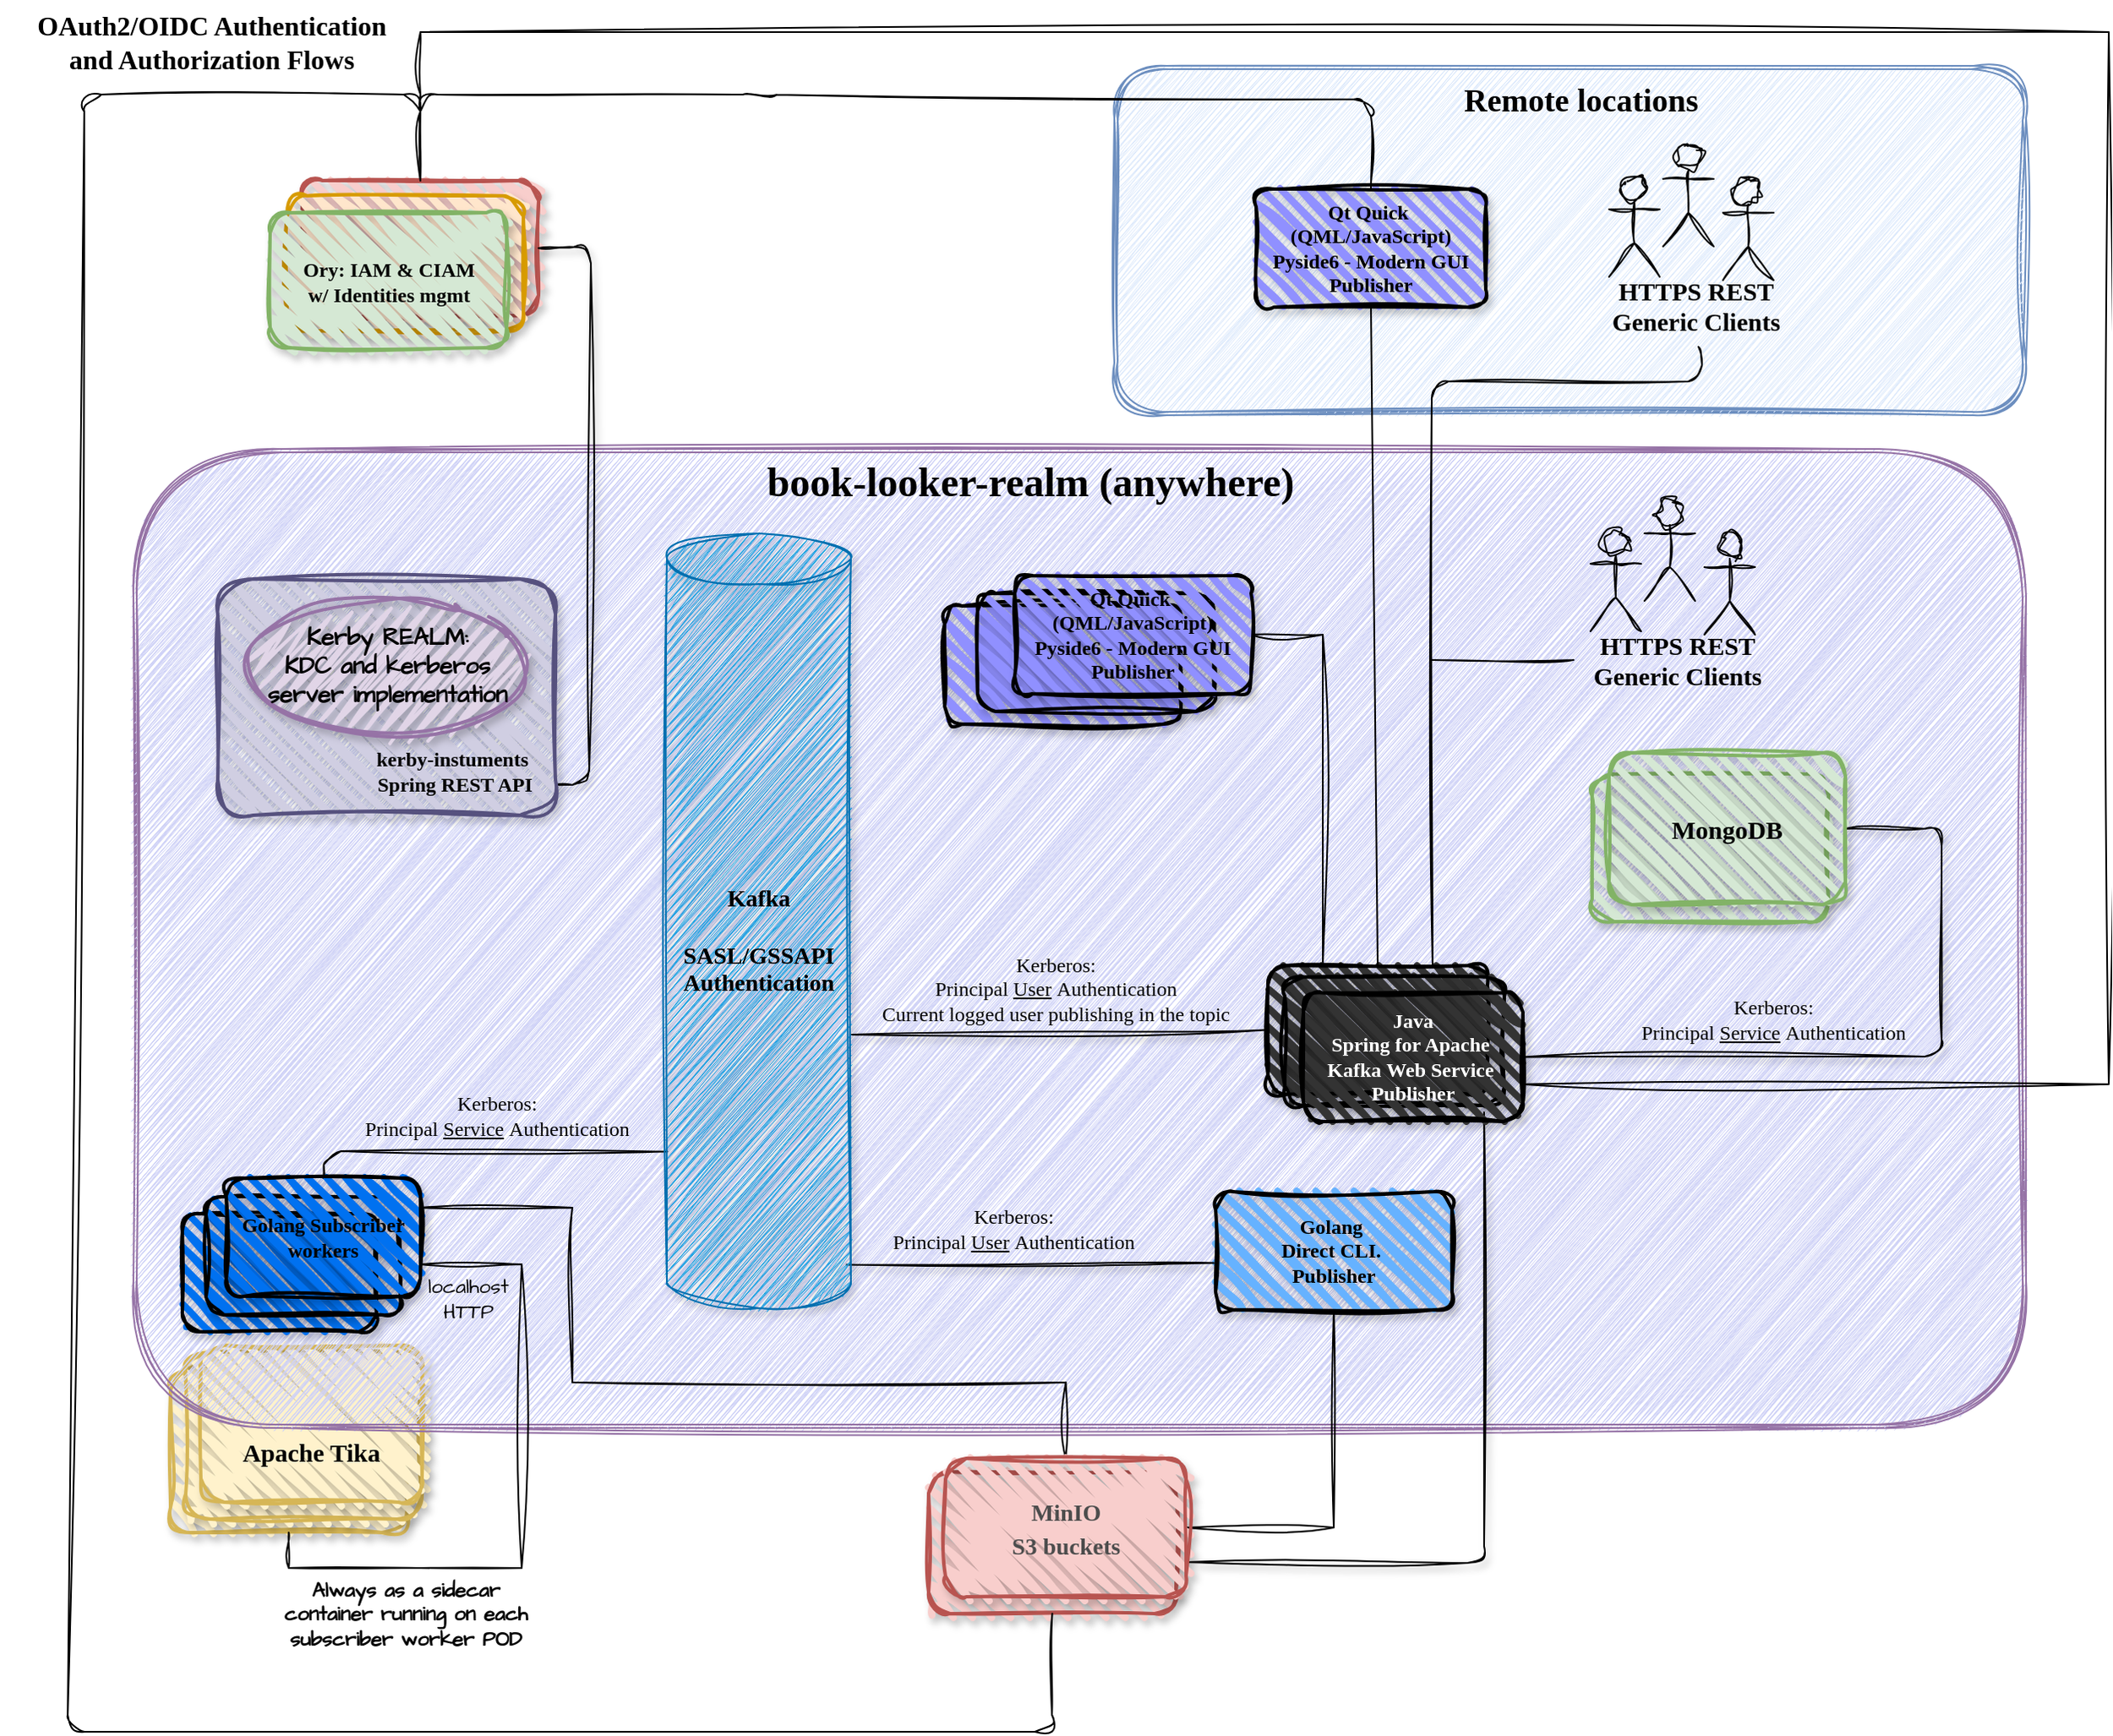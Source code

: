 <mxfile version="28.0.6">
  <diagram id="KBIwsYY--AiB_v0YLguu" name="Page-1">
    <mxGraphModel dx="5383" dy="3669" grid="1" gridSize="10" guides="1" tooltips="1" connect="1" arrows="1" fold="1" page="1" pageScale="1" pageWidth="1654" pageHeight="1169" math="0" shadow="0">
      <root>
        <mxCell id="0" />
        <mxCell id="1" parent="0" />
        <mxCell id="_NCN2XURNJSdBfdFYyDq-112" value="" style="rounded=1;whiteSpace=wrap;html=1;strokeWidth=2;fillWeight=4;hachureGap=8;hachureAngle=45;fillColor=#fff2cc;strokeColor=#d6b656;fillStyle=zigzag;shadow=1;sketch=1;curveFitting=1;jiggle=2;" parent="1" vertex="1">
          <mxGeometry x="102" y="-360" width="140" height="99" as="geometry" />
        </mxCell>
        <mxCell id="62" value="" style="rounded=1;whiteSpace=wrap;html=1;strokeWidth=2;fillWeight=4;hachureGap=8;hachureAngle=45;fillColor=#fff2cc;strokeColor=#d6b656;fillStyle=zigzag;shadow=1;sketch=1;curveFitting=1;jiggle=2;" parent="1" vertex="1">
          <mxGeometry x="111" y="-368" width="140" height="99" as="geometry" />
        </mxCell>
        <mxCell id="64" value="&lt;span style=&quot;color: rgb(0, 0, 0); font-family: &amp;quot;Comic Sans MS&amp;quot;; text-wrap-mode: nowrap;&quot;&gt;&lt;font style=&quot;font-size: 15px;&quot;&gt;Apache Tika&lt;/font&gt;&lt;/span&gt;&lt;div&gt;&lt;span style=&quot;color: rgb(0, 0, 0); font-family: &amp;quot;Comic Sans MS&amp;quot;; text-wrap-mode: nowrap;&quot;&gt;&lt;font style=&quot;font-size: 15px;&quot;&gt;&lt;br&gt;&lt;/font&gt;&lt;/span&gt;&lt;/div&gt;" style="rounded=1;whiteSpace=wrap;html=1;strokeWidth=2;fillWeight=4;hachureGap=8;hachureAngle=45;fillColor=#fff2cc;strokeColor=#d6b656;fillStyle=zigzag;shadow=1;sketch=1;curveFitting=1;jiggle=2;fontStyle=1;verticalAlign=bottom;" parent="1" vertex="1">
          <mxGeometry x="120" y="-372" width="131" height="93" as="geometry" />
        </mxCell>
        <mxCell id="97" value="" style="shape=ext;double=1;rounded=1;whiteSpace=wrap;html=1;fillColor=#dae8fc;sketch=1;curveFitting=1;jiggle=2;strokeColor=#6c8ebf;" parent="1" vertex="1">
          <mxGeometry x="661" y="-1130" width="540" height="207" as="geometry" />
        </mxCell>
        <mxCell id="74" value="" style="shape=ext;double=1;rounded=1;whiteSpace=wrap;html=1;fillColor=light-dark(#CFD2F7,#EDEDED);sketch=1;curveFitting=1;jiggle=2;shadow=0;strokeColor=#9673a6;fillStyle=zigzag;" parent="1" vertex="1">
          <mxGeometry x="80" y="-903" width="1121" height="580" as="geometry" />
        </mxCell>
        <mxCell id="52" value="" style="rounded=1;whiteSpace=wrap;html=1;strokeWidth=2;fillWeight=4;hachureGap=8;hachureAngle=45;fillColor=#f8cecc;strokeColor=#b85450;shadow=1;fillStyle=zigzag;sketch=1;curveFitting=1;jiggle=2;" parent="1" vertex="1">
          <mxGeometry x="180" y="-1062" width="140" height="80" as="geometry" />
        </mxCell>
        <mxCell id="53" value="" style="rounded=1;whiteSpace=wrap;html=1;strokeWidth=2;fillWeight=4;hachureGap=8;hachureAngle=45;fillColor=#ffe6cc;strokeColor=#d79b00;shadow=1;fillStyle=zigzag;sketch=1;curveFitting=1;jiggle=2;" parent="1" vertex="1">
          <mxGeometry x="171" y="-1053" width="140" height="80" as="geometry" />
        </mxCell>
        <mxCell id="QEbaafIq8JvkUqfNBTGJ-113" style="edgeStyle=orthogonalEdgeStyle;rounded=0;sketch=1;hachureGap=4;jiggle=2;curveFitting=1;orthogonalLoop=1;jettySize=auto;html=1;exitX=1;exitY=0.25;exitDx=0;exitDy=0;fontFamily=Architects Daughter;fontSource=https%3A%2F%2Ffonts.googleapis.com%2Fcss%3Ffamily%3DArchitects%2BDaughter;entryX=0.5;entryY=0;entryDx=0;entryDy=0;endArrow=none;endFill=0;" parent="1" source="39" target="63" edge="1">
          <mxGeometry relative="1" as="geometry">
            <mxPoint x="195.25" y="-360" as="sourcePoint" />
            <mxPoint x="632.25" y="-285" as="targetPoint" />
            <Array as="points">
              <mxPoint x="340" y="-454" />
              <mxPoint x="340" y="-350" />
              <mxPoint x="632" y="-350" />
            </Array>
          </mxGeometry>
        </mxCell>
        <mxCell id="4" value="" style="rounded=1;whiteSpace=wrap;html=1;strokeWidth=2;fillWeight=4;hachureGap=8;hachureAngle=45;fillColor=light-dark(#0071F0,#198CC4);shadow=1;sketch=1;curveFitting=1;jiggle=2;" parent="1" vertex="1">
          <mxGeometry x="109" y="-450" width="115" height="70" as="geometry" />
        </mxCell>
        <mxCell id="38" value="" style="rounded=1;whiteSpace=wrap;html=1;strokeWidth=2;fillWeight=4;hachureGap=8;hachureAngle=45;fillColor=light-dark(#0071F0,#198CC4);shadow=1;sketch=1;curveFitting=1;jiggle=2;" parent="1" vertex="1">
          <mxGeometry x="123" y="-460" width="115" height="70" as="geometry" />
        </mxCell>
        <mxCell id="fkxp-w3N0kC8W9ppKelV-115" style="edgeStyle=orthogonalEdgeStyle;rounded=0;sketch=1;hachureGap=4;jiggle=2;curveFitting=1;orthogonalLoop=1;jettySize=auto;html=1;entryX=0.25;entryY=0;entryDx=0;entryDy=0;fontFamily=Architects Daughter;fontSource=https%3A%2F%2Ffonts.googleapis.com%2Fcss%3Ffamily%3DArchitects%2BDaughter;verticalAlign=bottom;endArrow=none;endFill=0;exitX=1;exitY=0.5;exitDx=0;exitDy=0;" edge="1" parent="1" source="fkxp-w3N0kC8W9ppKelV-117" target="M9iqOvp1g94WVJkQ8rMG-64">
          <mxGeometry relative="1" as="geometry" />
        </mxCell>
        <mxCell id="43" value="" style="rounded=1;whiteSpace=wrap;html=1;strokeWidth=2;fillWeight=4;hachureGap=8;hachureAngle=45;fillColor=light-dark(#9090FF,#198CC4);shadow=1;sketch=1;curveFitting=1;jiggle=2;fontStyle=1" parent="1" vertex="1">
          <mxGeometry x="560.5" y="-810" width="140" height="70" as="geometry" />
        </mxCell>
        <mxCell id="M9iqOvp1g94WVJkQ8rMG-46" value="" style="rounded=1;whiteSpace=wrap;html=1;strokeWidth=2;fillWeight=4;hachureGap=8;hachureAngle=45;fillColor=#f8cecc;align=center;verticalAlign=middle;fontFamily=Comic Sans MS;fontSize=16;strokeColor=#b85450;fillStyle=zigzag;shadow=1;sketch=1;curveFitting=1;jiggle=2;" parent="1" vertex="1">
          <mxGeometry x="551" y="-297" width="146.5" height="84" as="geometry" />
        </mxCell>
        <mxCell id="QEbaafIq8JvkUqfNBTGJ-112" style="edgeStyle=orthogonalEdgeStyle;rounded=0;sketch=1;hachureGap=4;jiggle=2;curveFitting=1;orthogonalLoop=1;jettySize=auto;html=1;entryX=1;entryY=0.5;entryDx=0;entryDy=0;fontFamily=Architects Daughter;fontSource=https%3A%2F%2Ffonts.googleapis.com%2Fcss%3Ffamily%3DArchitects%2BDaughter;exitX=0.5;exitY=1;exitDx=0;exitDy=0;endArrow=none;endFill=0;" parent="1" source="45" target="63" edge="1">
          <mxGeometry relative="1" as="geometry" />
        </mxCell>
        <mxCell id="45" value="&lt;span style=&quot;color: rgb(0, 0, 0); font-family: &amp;quot;Comic Sans MS&amp;quot;; text-wrap-mode: nowrap;&quot;&gt;Golang&amp;nbsp;&lt;/span&gt;&lt;div&gt;&lt;span style=&quot;color: rgb(0, 0, 0); font-family: &amp;quot;Comic Sans MS&amp;quot;; text-wrap-mode: nowrap;&quot;&gt;Direct CLI.&amp;nbsp;&lt;/span&gt;&lt;/div&gt;&lt;div&gt;&lt;span style=&quot;color: rgb(0, 0, 0); font-family: &amp;quot;Comic Sans MS&amp;quot;; text-wrap-mode: nowrap;&quot;&gt;Publisher&lt;/span&gt;&lt;/div&gt;" style="rounded=1;whiteSpace=wrap;html=1;strokeWidth=2;fillWeight=4;hachureGap=8;hachureAngle=45;fillColor=light-dark(#66B2FF,#198CC4);shadow=1;sketch=1;curveFitting=1;jiggle=2;fontStyle=1" parent="1" vertex="1">
          <mxGeometry x="721" y="-463" width="140" height="70" as="geometry" />
        </mxCell>
        <mxCell id="M9iqOvp1g94WVJkQ8rMG-64" value="" style="rounded=1;whiteSpace=wrap;html=1;strokeWidth=2;fillWeight=4;hachureGap=8;hachureAngle=45;fillColor=light-dark(#333333,#198CC4);shadow=1;sketch=1;curveFitting=1;jiggle=2;" parent="1" vertex="1">
          <mxGeometry x="752" y="-597" width="130" height="76.24" as="geometry" />
        </mxCell>
        <mxCell id="M9iqOvp1g94WVJkQ8rMG-65" value="" style="rounded=1;whiteSpace=wrap;html=1;strokeWidth=2;fillWeight=4;hachureGap=8;hachureAngle=45;fillColor=light-dark(#333333,#198CC4);shadow=1;sketch=1;curveFitting=1;jiggle=2;" parent="1" vertex="1">
          <mxGeometry x="762" y="-590.25" width="130" height="76.24" as="geometry" />
        </mxCell>
        <mxCell id="68" style="edgeStyle=none;html=1;entryX=1;entryY=0.75;entryDx=0;entryDy=0;endArrow=none;endFill=0;shadow=1;sketch=1;curveFitting=1;jiggle=2;" parent="1" target="63" edge="1">
          <mxGeometry relative="1" as="geometry">
            <mxPoint x="880" y="-510" as="sourcePoint" />
            <Array as="points">
              <mxPoint x="880" y="-243" />
            </Array>
          </mxGeometry>
        </mxCell>
        <mxCell id="69" style="edgeStyle=none;html=1;entryX=1;entryY=0.5;entryDx=0;entryDy=0;endArrow=none;endFill=0;shadow=1;sketch=1;curveFitting=1;jiggle=2;" parent="1" source="M9iqOvp1g94WVJkQ8rMG-66" target="66" edge="1">
          <mxGeometry relative="1" as="geometry">
            <Array as="points">
              <mxPoint x="1151" y="-543" />
              <mxPoint x="1151" y="-678" />
            </Array>
          </mxGeometry>
        </mxCell>
        <mxCell id="WdYB9u-n-fzQhLBQgMhI-112" style="edgeStyle=orthogonalEdgeStyle;rounded=0;sketch=1;hachureGap=4;jiggle=2;curveFitting=1;orthogonalLoop=1;jettySize=auto;html=1;exitX=1;exitY=0.75;exitDx=0;exitDy=0;fontFamily=Architects Daughter;fontSource=https%3A%2F%2Ffonts.googleapis.com%2Fcss%3Ffamily%3DArchitects%2BDaughter;endArrow=none;endFill=0;" parent="1" edge="1">
          <mxGeometry relative="1" as="geometry">
            <mxPoint x="250" y="-1110" as="targetPoint" />
            <mxPoint x="903" y="-526.58" as="sourcePoint" />
            <Array as="points">
              <mxPoint x="1250" y="-527" />
              <mxPoint x="1250" y="-1150" />
              <mxPoint x="250" y="-1150" />
              <mxPoint x="250" y="-1113" />
            </Array>
          </mxGeometry>
        </mxCell>
        <mxCell id="M9iqOvp1g94WVJkQ8rMG-66" value="&lt;span style=&quot;font-family: &amp;quot;Comic Sans MS&amp;quot;; text-wrap-mode: nowrap;&quot;&gt;&lt;font style=&quot;color: rgb(255, 255, 255);&quot;&gt;Java&lt;br&gt;&lt;/font&gt;&lt;/span&gt;&lt;div&gt;&lt;span style=&quot;background-color: transparent; text-wrap-mode: nowrap;&quot;&gt;&lt;font face=&quot;Comic Sans MS&quot; color=&quot;#ffffff&quot;&gt;Spring for Apache&amp;nbsp;&lt;/font&gt;&lt;/span&gt;&lt;/div&gt;&lt;div&gt;&lt;span style=&quot;background-color: transparent; text-wrap-mode: nowrap;&quot;&gt;&lt;font face=&quot;Comic Sans MS&quot; color=&quot;#ffffff&quot;&gt;Kafka&amp;nbsp;&lt;/font&gt;&lt;/span&gt;&lt;span style=&quot;font-family: &amp;quot;Comic Sans MS&amp;quot;; text-wrap-mode: nowrap;&quot;&gt;&lt;font style=&quot;color: rgb(255, 255, 255);&quot;&gt;Web Service&amp;nbsp;&lt;/font&gt;&lt;/span&gt;&lt;div&gt;&lt;span style=&quot;font-family: &amp;quot;Comic Sans MS&amp;quot;; text-wrap-mode: nowrap;&quot;&gt;&lt;font style=&quot;color: rgb(255, 255, 255);&quot;&gt;Publisher&lt;/font&gt;&lt;/span&gt;&lt;/div&gt;&lt;/div&gt;" style="rounded=1;whiteSpace=wrap;html=1;strokeWidth=2;fillWeight=4;hachureGap=8;hachureAngle=45;fillColor=light-dark(#333333,#198CC4);shadow=1;sketch=1;curveFitting=1;jiggle=2;fontStyle=1" parent="1" vertex="1">
          <mxGeometry x="773" y="-580.76" width="130" height="76.24" as="geometry" />
        </mxCell>
        <mxCell id="59" value="" style="edgeStyle=none;html=1;endArrow=none;endFill=0;shadow=1;sketch=1;curveFitting=1;jiggle=2;exitX=1;exitY=0.5;exitDx=0;exitDy=0;entryX=1;entryY=0.871;entryDx=0;entryDy=0;entryPerimeter=0;" parent="1" source="52" target="fkxp-w3N0kC8W9ppKelV-113" edge="1">
          <mxGeometry relative="1" as="geometry">
            <mxPoint x="251" y="-1083" as="sourcePoint" />
            <Array as="points">
              <mxPoint x="351" y="-1023" />
              <mxPoint x="350" y="-704" />
            </Array>
            <mxPoint x="350" y="-760" as="targetPoint" />
          </mxGeometry>
        </mxCell>
        <mxCell id="46" value="" style="rounded=1;whiteSpace=wrap;html=1;strokeWidth=2;fillWeight=4;hachureGap=8;hachureAngle=45;fillColor=#d5e8d4;strokeColor=#82b366;glass=0;shadow=1;fillStyle=zigzag;sketch=1;curveFitting=1;jiggle=2;" parent="1" vertex="1">
          <mxGeometry x="161" y="-1043" width="140" height="80" as="geometry" />
        </mxCell>
        <mxCell id="58" value="&lt;span style=&quot;font-family: &amp;quot;Comic Sans MS&amp;quot;;&quot;&gt;Ory&lt;/span&gt;&lt;span style=&quot;font-family: &amp;quot;Comic Sans MS&amp;quot;; background-color: transparent;&quot;&gt;: IAM &amp;amp; CIAM&lt;/span&gt;&lt;div style=&quot;font-family: &amp;quot;Comic Sans MS&amp;quot;;&quot;&gt;&lt;span style=&quot;background-color: transparent;&quot;&gt;&amp;nbsp;w/ Identities mgmt&amp;nbsp;&lt;/span&gt;&lt;/div&gt;" style="text;html=1;align=center;verticalAlign=middle;resizable=0;points=[];autosize=1;strokeColor=none;fillColor=none;shadow=1;fontStyle=1;sketch=1;curveFitting=1;jiggle=2;" parent="1" vertex="1">
          <mxGeometry x="160.5" y="-1022" width="140" height="40" as="geometry" />
        </mxCell>
        <mxCell id="61" value="" style="rounded=1;whiteSpace=wrap;html=1;strokeWidth=2;fillWeight=4;hachureGap=8;hachureAngle=45;fillColor=#d5e8d4;shadow=1;strokeColor=#82b366;sketch=1;curveFitting=1;jiggle=2;" parent="1" vertex="1">
          <mxGeometry x="944" y="-710.39" width="140" height="87.39" as="geometry" />
        </mxCell>
        <mxCell id="105" style="edgeStyle=none;html=1;entryX=0.5;entryY=0;entryDx=0;entryDy=0;sketch=1;curveFitting=1;jiggle=2;endArrow=none;endFill=0;exitX=0.5;exitY=1;exitDx=0;exitDy=0;" parent="1" source="M9iqOvp1g94WVJkQ8rMG-46" target="52" edge="1">
          <mxGeometry relative="1" as="geometry">
            <Array as="points">
              <mxPoint x="624" y="-143" />
              <mxPoint x="41" y="-143" />
              <mxPoint x="51" y="-1113" />
              <mxPoint x="250" y="-1113" />
            </Array>
          </mxGeometry>
        </mxCell>
        <mxCell id="63" value="&lt;div&gt;&lt;font style=&quot;font-size: 14px;&quot; color=&quot;#4d4d4d&quot;&gt;MinIO&lt;/font&gt;&lt;/div&gt;&lt;div&gt;&lt;font style=&quot;font-size: 14px;&quot; color=&quot;#4d4d4d&quot;&gt;S3 buckets&lt;/font&gt;&lt;/div&gt;" style="rounded=1;whiteSpace=wrap;html=1;strokeWidth=2;fillWeight=4;hachureGap=8;hachureAngle=45;fillColor=#f8cecc;align=center;verticalAlign=middle;fontFamily=Comic Sans MS;fontSize=16;strokeColor=#b85450;fillStyle=zigzag;shadow=1;sketch=1;curveFitting=1;jiggle=2;fontStyle=1" parent="1" vertex="1">
          <mxGeometry x="561" y="-305" width="142.5" height="82" as="geometry" />
        </mxCell>
        <mxCell id="_NCN2XURNJSdBfdFYyDq-114" style="edgeStyle=orthogonalEdgeStyle;rounded=0;sketch=1;hachureGap=4;jiggle=2;curveFitting=1;orthogonalLoop=1;jettySize=auto;html=1;entryX=1;entryY=0.5;entryDx=0;entryDy=0;fontFamily=Architects Daughter;fontSource=https%3A%2F%2Ffonts.googleapis.com%2Fcss%3Ffamily%3DArchitects%2BDaughter;endArrow=none;endFill=0;exitX=0.5;exitY=1;exitDx=0;exitDy=0;" parent="1" source="_NCN2XURNJSdBfdFYyDq-112" target="39" edge="1">
          <mxGeometry relative="1" as="geometry">
            <Array as="points">
              <mxPoint x="172" y="-240" />
              <mxPoint x="310" y="-240" />
              <mxPoint x="310" y="-420" />
              <mxPoint x="250" y="-420" />
            </Array>
          </mxGeometry>
        </mxCell>
        <mxCell id="66" value="&lt;span style=&quot;color: rgb(0, 0, 0); font-family: &amp;quot;Comic Sans MS&amp;quot;; text-wrap-mode: nowrap;&quot;&gt;&lt;font style=&quot;font-size: 15px;&quot;&gt;&lt;span&gt;MongoDB&lt;/span&gt;&lt;/font&gt;&lt;/span&gt;" style="rounded=1;whiteSpace=wrap;html=1;strokeWidth=2;fillWeight=4;hachureGap=8;hachureAngle=45;fillColor=#d5e8d4;shadow=1;strokeColor=#82b366;sketch=1;curveFitting=1;jiggle=2;fontStyle=1" parent="1" vertex="1">
          <mxGeometry x="954" y="-723" width="140" height="90" as="geometry" />
        </mxCell>
        <mxCell id="71" style="edgeStyle=none;html=1;entryX=1.003;entryY=0.647;entryDx=0;entryDy=0;entryPerimeter=0;endArrow=none;endFill=0;shadow=1;sketch=1;curveFitting=1;jiggle=2;exitX=0;exitY=0.5;exitDx=0;exitDy=0;" parent="1" source="M9iqOvp1g94WVJkQ8rMG-64" target="56" edge="1">
          <mxGeometry relative="1" as="geometry">
            <mxPoint x="557.82" y="-555.436" as="targetPoint" />
          </mxGeometry>
        </mxCell>
        <mxCell id="73" style="edgeStyle=none;html=1;entryX=0.976;entryY=0.944;entryDx=0;entryDy=0;entryPerimeter=0;endArrow=none;endFill=0;shadow=1;sketch=1;curveFitting=1;jiggle=2;exitX=-0.015;exitY=0.59;exitDx=0;exitDy=0;exitPerimeter=0;" parent="1" target="56" edge="1">
          <mxGeometry relative="1" as="geometry">
            <mxPoint x="719.9" y="-420.7" as="sourcePoint" />
            <mxPoint x="560.346" y="-419.212" as="targetPoint" />
          </mxGeometry>
        </mxCell>
        <mxCell id="76" style="edgeStyle=none;html=1;entryX=0.002;entryY=0.798;entryDx=0;entryDy=0;entryPerimeter=0;sketch=1;curveFitting=1;jiggle=2;endArrow=none;endFill=0;exitX=0.5;exitY=0;exitDx=0;exitDy=0;" parent="1" source="39" target="56" edge="1">
          <mxGeometry relative="1" as="geometry">
            <Array as="points">
              <mxPoint x="193" y="-487" />
            </Array>
          </mxGeometry>
        </mxCell>
        <mxCell id="56" value="&lt;font style=&quot;font-size: 14px;&quot;&gt;Kafka&lt;/font&gt;&lt;div&gt;&lt;div&gt;&lt;font style=&quot;font-size: 14px;&quot;&gt;&lt;br&gt;&lt;/font&gt;&lt;/div&gt;&lt;div&gt;&lt;font style=&quot;font-size: 14px;&quot;&gt;SASL/GSSAPI&lt;/font&gt;&lt;/div&gt;&lt;div&gt;&lt;font style=&quot;font-size: 14px;&quot;&gt;Authentication&lt;/font&gt;&lt;/div&gt;&lt;/div&gt;" style="shape=cylinder3;whiteSpace=wrap;html=1;boundedLbl=1;backgroundOutline=1;size=15;fillColor=#1ba1e2;strokeColor=#006EAF;fillStyle=zigzag;shadow=1;fontStyle=1;strokeWidth=1;fontColor=#000000;sketch=1;curveFitting=1;jiggle=2;fontFamily=Comic Sans MS;" parent="1" vertex="1">
          <mxGeometry x="396" y="-853" width="109" height="459" as="geometry" />
        </mxCell>
        <mxCell id="85" value="" style="shape=umlActor;verticalLabelPosition=bottom;verticalAlign=top;html=1;outlineConnect=0;sketch=1;curveFitting=1;jiggle=2;fillColor=none;" parent="1" vertex="1">
          <mxGeometry x="954" y="-1065" width="30" height="60" as="geometry" />
        </mxCell>
        <mxCell id="86" value="" style="shape=umlActor;verticalLabelPosition=bottom;verticalAlign=top;html=1;outlineConnect=0;sketch=1;curveFitting=1;jiggle=2;fillColor=none;" parent="1" vertex="1">
          <mxGeometry x="986" y="-1083" width="30" height="60" as="geometry" />
        </mxCell>
        <mxCell id="89" value="" style="shape=umlActor;verticalLabelPosition=bottom;verticalAlign=top;html=1;outlineConnect=0;sketch=1;curveFitting=1;jiggle=2;fillColor=none;" parent="1" vertex="1">
          <mxGeometry x="1021.5" y="-1063" width="30" height="60" as="geometry" />
        </mxCell>
        <mxCell id="92" style="edgeStyle=none;html=1;entryX=0.5;entryY=0;entryDx=0;entryDy=0;sketch=1;curveFitting=1;jiggle=2;endArrow=none;endFill=0;" parent="1" source="91" target="52" edge="1">
          <mxGeometry relative="1" as="geometry">
            <Array as="points">
              <mxPoint x="813" y="-1110" />
              <mxPoint x="451" y="-1113" />
              <mxPoint x="250" y="-1113" />
            </Array>
          </mxGeometry>
        </mxCell>
        <mxCell id="91" value="&lt;span style=&quot;color: rgb(0, 0, 0); font-family: &amp;quot;Comic Sans MS&amp;quot;; text-wrap-mode: nowrap;&quot;&gt;Qt Quick&amp;nbsp;&lt;/span&gt;&lt;div&gt;&lt;span style=&quot;color: rgb(0, 0, 0); font-family: &amp;quot;Comic Sans MS&amp;quot;; text-wrap-mode: nowrap;&quot;&gt;(QML/JavaScript)&lt;/span&gt;&lt;div&gt;&lt;span style=&quot;color: rgb(0, 0, 0); font-family: &amp;quot;Comic Sans MS&amp;quot;; text-wrap-mode: nowrap;&quot;&gt;Pyside6 - Modern GUI&lt;/span&gt;&lt;/div&gt;&lt;div&gt;&lt;span style=&quot;color: rgb(0, 0, 0); font-family: &amp;quot;Comic Sans MS&amp;quot;; text-wrap-mode: nowrap;&quot;&gt;Publisher&lt;/span&gt;&lt;/div&gt;&lt;/div&gt;" style="rounded=1;whiteSpace=wrap;html=1;strokeWidth=2;fillWeight=4;hachureGap=8;hachureAngle=45;fillColor=light-dark(#9090FF,#198CC4);shadow=1;sketch=1;curveFitting=1;jiggle=2;fontStyle=1" parent="1" vertex="1">
          <mxGeometry x="745" y="-1057" width="136" height="70" as="geometry" />
        </mxCell>
        <mxCell id="93" style="edgeStyle=none;html=1;entryX=0.5;entryY=1;entryDx=0;entryDy=0;sketch=1;curveFitting=1;jiggle=2;endArrow=none;endFill=0;exitX=0.5;exitY=0;exitDx=0;exitDy=0;" parent="1" target="91" edge="1" source="M9iqOvp1g94WVJkQ8rMG-64">
          <mxGeometry relative="1" as="geometry">
            <mxPoint x="844" y="-599" as="sourcePoint" />
            <mxPoint x="861.048" y="-952.52" as="targetPoint" />
          </mxGeometry>
        </mxCell>
        <mxCell id="94" value="HTTPS REST&amp;nbsp;&lt;div&gt;Generic Clients&amp;nbsp;&lt;/div&gt;" style="text;html=1;align=center;verticalAlign=middle;resizable=0;points=[];autosize=1;strokeColor=none;fillColor=none;fontFamily=Comic Sans MS;fontStyle=1;fontSize=15;" parent="1" vertex="1">
          <mxGeometry x="942" y="-1013" width="130" height="50" as="geometry" />
        </mxCell>
        <mxCell id="95" style="edgeStyle=none;html=1;exitX=0.75;exitY=0;exitDx=0;exitDy=0;entryX=0.5;entryY=0.99;entryDx=0;entryDy=0;entryPerimeter=0;sketch=1;curveFitting=1;jiggle=2;endArrow=none;endFill=0;" parent="1" source="M9iqOvp1g94WVJkQ8rMG-64" target="94" edge="1">
          <mxGeometry relative="1" as="geometry">
            <Array as="points">
              <mxPoint x="849" y="-943" />
              <mxPoint x="1011" y="-943" />
            </Array>
          </mxGeometry>
        </mxCell>
        <mxCell id="98" value="" style="shape=umlActor;verticalLabelPosition=bottom;verticalAlign=top;html=1;outlineConnect=0;sketch=1;curveFitting=1;jiggle=2;fillColor=none;" parent="1" vertex="1">
          <mxGeometry x="943" y="-855" width="30" height="60" as="geometry" />
        </mxCell>
        <mxCell id="99" value="" style="shape=umlActor;verticalLabelPosition=bottom;verticalAlign=top;html=1;outlineConnect=0;sketch=1;curveFitting=1;jiggle=2;fillColor=none;" parent="1" vertex="1">
          <mxGeometry x="975" y="-873" width="30" height="60" as="geometry" />
        </mxCell>
        <mxCell id="100" value="" style="shape=umlActor;verticalLabelPosition=bottom;verticalAlign=top;html=1;outlineConnect=0;sketch=1;curveFitting=1;jiggle=2;fillColor=none;" parent="1" vertex="1">
          <mxGeometry x="1010.5" y="-853" width="30" height="60" as="geometry" />
        </mxCell>
        <mxCell id="102" style="edgeStyle=none;html=1;sketch=1;curveFitting=1;jiggle=2;endArrow=none;endFill=0;" parent="1" edge="1">
          <mxGeometry relative="1" as="geometry">
            <mxPoint x="849" y="-778" as="targetPoint" />
            <mxPoint x="933" y="-778" as="sourcePoint" />
          </mxGeometry>
        </mxCell>
        <mxCell id="101" value="HTTPS REST&amp;nbsp;&lt;div&gt;Generic Clients&amp;nbsp;&lt;/div&gt;" style="text;html=1;align=center;verticalAlign=middle;resizable=0;points=[];autosize=1;strokeColor=none;fillColor=none;fontFamily=Comic Sans MS;fontStyle=1;fontSize=15;" parent="1" vertex="1">
          <mxGeometry x="931" y="-803" width="130" height="50" as="geometry" />
        </mxCell>
        <mxCell id="103" value="book-looker-realm (anywhere)" style="text;html=1;align=center;verticalAlign=middle;resizable=0;points=[];autosize=1;strokeColor=none;fillColor=none;fontFamily=Comic Sans MS;fontStyle=1;fontSize=24;" parent="1" vertex="1">
          <mxGeometry x="431" y="-903" width="360" height="40" as="geometry" />
        </mxCell>
        <mxCell id="104" value="Remote locations" style="text;html=1;align=center;verticalAlign=middle;resizable=0;points=[];autosize=1;strokeColor=none;fillColor=none;fontFamily=Comic Sans MS;fontStyle=1;fontSize=19;" parent="1" vertex="1">
          <mxGeometry x="852" y="-1129" width="170" height="40" as="geometry" />
        </mxCell>
        <mxCell id="107" value="OAuth2/OIDC Authentication&lt;div&gt;and Authorization Flows&lt;/div&gt;" style="text;html=1;align=center;verticalAlign=middle;resizable=0;points=[];autosize=1;strokeColor=none;fillColor=none;fontFamily=Comic Sans MS;fontStyle=1;fontSize=16;" parent="1" vertex="1">
          <mxGeometry x="1" y="-1169" width="250" height="50" as="geometry" />
        </mxCell>
        <mxCell id="108" value="&lt;div&gt;Kerberos:&lt;/div&gt;Principal &lt;u&gt;Service&lt;/u&gt;&amp;nbsp;&lt;span style=&quot;background-color: transparent;&quot;&gt;Authentication&lt;/span&gt;" style="text;html=1;align=center;verticalAlign=middle;resizable=0;points=[];autosize=1;strokeColor=none;fillColor=none;fontFamily=Comic Sans MS;" parent="1" vertex="1">
          <mxGeometry x="950.5" y="-585" width="200" height="40" as="geometry" />
        </mxCell>
        <mxCell id="112" value="&lt;div&gt;Kerberos:&lt;/div&gt;Principal &lt;u&gt;User&lt;/u&gt;&amp;nbsp;&lt;span style=&quot;background-color: transparent;&quot;&gt;Authentication&lt;/span&gt;" style="text;html=1;align=center;verticalAlign=middle;resizable=0;points=[];autosize=1;strokeColor=none;fillColor=none;fontFamily=Comic Sans MS;" parent="1" vertex="1">
          <mxGeometry x="506" y="-461" width="190" height="40" as="geometry" />
        </mxCell>
        <mxCell id="BD4OuOrhCKFyo7IxdLxv-112" value="&lt;div&gt;Kerberos:&lt;/div&gt;Principal &lt;u&gt;Service&lt;/u&gt;&amp;nbsp;&lt;span style=&quot;background-color: transparent;&quot;&gt;Authentication&lt;/span&gt;" style="text;html=1;align=center;verticalAlign=middle;resizable=0;points=[];autosize=1;strokeColor=none;fillColor=none;fontFamily=Comic Sans MS;" parent="1" vertex="1">
          <mxGeometry x="195" y="-528" width="200" height="40" as="geometry" />
        </mxCell>
        <mxCell id="39" value="&lt;span style=&quot;color: rgb(0, 0, 0); font-family: &amp;quot;Comic Sans MS&amp;quot;; text-wrap-mode: nowrap;&quot;&gt;Golang Subscriber&lt;/span&gt;&lt;div&gt;&lt;span style=&quot;color: rgb(0, 0, 0); font-family: &amp;quot;Comic Sans MS&amp;quot;; text-wrap-mode: nowrap;&quot;&gt;workers&lt;/span&gt;&lt;/div&gt;" style="rounded=1;whiteSpace=wrap;html=1;strokeWidth=2;fillWeight=4;hachureGap=8;hachureAngle=45;fillColor=light-dark(#0071F0,#198CC4);shadow=1;sketch=1;curveFitting=1;jiggle=2;fontStyle=1" parent="1" vertex="1">
          <mxGeometry x="135" y="-471" width="115" height="70" as="geometry" />
        </mxCell>
        <mxCell id="_NCN2XURNJSdBfdFYyDq-113" value="localhost&lt;div&gt;HTTP&lt;/div&gt;" style="text;html=1;align=center;verticalAlign=middle;resizable=0;points=[];autosize=1;strokeColor=none;fillColor=none;fontFamily=Architects Daughter;fontSource=https%3A%2F%2Ffonts.googleapis.com%2Fcss%3Ffamily%3DArchitects%2BDaughter;" parent="1" vertex="1">
          <mxGeometry x="243" y="-419" width="70" height="40" as="geometry" />
        </mxCell>
        <mxCell id="_NCN2XURNJSdBfdFYyDq-115" value="&lt;b&gt;Always as a sidecar&lt;/b&gt;&lt;div&gt;&lt;b&gt;container running on each&lt;/b&gt;&lt;/div&gt;&lt;div&gt;&lt;b&gt;subscriber worker POD&lt;/b&gt;&lt;/div&gt;" style="text;html=1;align=center;verticalAlign=middle;resizable=0;points=[];autosize=1;strokeColor=none;fillColor=none;fontFamily=Architects Daughter;fontSource=https%3A%2F%2Ffonts.googleapis.com%2Fcss%3Ffamily%3DArchitects%2BDaughter;" parent="1" vertex="1">
          <mxGeometry x="156" y="-242" width="170" height="60" as="geometry" />
        </mxCell>
        <mxCell id="fkxp-w3N0kC8W9ppKelV-112" value="&lt;div&gt;Kerberos:&lt;/div&gt;Principal &lt;u&gt;User&lt;/u&gt;&amp;nbsp;&lt;span style=&quot;background-color: transparent;&quot;&gt;Authentication&lt;/span&gt;&lt;div&gt;&lt;span style=&quot;background-color: transparent;&quot;&gt;Current logged user publishing in the topic&lt;/span&gt;&lt;/div&gt;" style="text;html=1;align=center;verticalAlign=middle;resizable=0;points=[];autosize=1;strokeColor=none;fillColor=none;fontFamily=Comic Sans MS;" vertex="1" parent="1">
          <mxGeometry x="496" y="-613" width="260" height="60" as="geometry" />
        </mxCell>
        <mxCell id="fkxp-w3N0kC8W9ppKelV-113" value="" style="rounded=1;whiteSpace=wrap;html=1;strokeWidth=2;fillWeight=4;hachureGap=8;hachureAngle=45;fillColor=#d0cee2;shadow=1;sketch=1;curveFitting=1;jiggle=2;fontStyle=1;strokeColor=#56517e;" vertex="1" parent="1">
          <mxGeometry x="130" y="-826" width="200" height="140" as="geometry" />
        </mxCell>
        <mxCell id="M9iqOvp1g94WVJkQ8rMG-61" value="&lt;span style=&quot;font-size: 14px;&quot;&gt;&lt;span&gt;Kerby REALM:&lt;/span&gt;&lt;/span&gt;&lt;div&gt;&lt;span style=&quot;font-size: 14px;&quot;&gt;KDC and kerberos server implementation&lt;/span&gt;&lt;/div&gt;" style="ellipse;whiteSpace=wrap;html=1;strokeWidth=2;fillWeight=2;hachureGap=8;fillColor=#e1d5e7;fillStyle=zigzag;fontFamily=Architects Daughter;fontSource=https%3A%2F%2Ffonts.googleapis.com%2Fcss%3Ffamily%3DArchitects%2BDaughter;strokeColor=#9673a6;shadow=1;sketch=1;curveFitting=1;jiggle=2;fontStyle=1" parent="1" vertex="1">
          <mxGeometry x="146.5" y="-814" width="167" height="80" as="geometry" />
        </mxCell>
        <mxCell id="fkxp-w3N0kC8W9ppKelV-114" value="kerby-instuments&amp;nbsp;&lt;div&gt;Spring REST API&lt;/div&gt;" style="text;html=1;align=center;verticalAlign=middle;resizable=0;points=[];autosize=1;strokeColor=none;fillColor=none;fontFamily=Comic Sans MS;fontStyle=1" vertex="1" parent="1">
          <mxGeometry x="205" y="-732.5" width="130" height="40" as="geometry" />
        </mxCell>
        <mxCell id="fkxp-w3N0kC8W9ppKelV-116" value="" style="rounded=1;whiteSpace=wrap;html=1;strokeWidth=2;fillWeight=4;hachureGap=8;hachureAngle=45;fillColor=light-dark(#9090FF,#198CC4);shadow=1;sketch=1;curveFitting=1;jiggle=2;fontStyle=1" vertex="1" parent="1">
          <mxGeometry x="580" y="-817.5" width="140" height="70" as="geometry" />
        </mxCell>
        <mxCell id="fkxp-w3N0kC8W9ppKelV-117" value="&lt;span style=&quot;color: rgb(0, 0, 0); font-family: &amp;quot;Comic Sans MS&amp;quot;; text-wrap-mode: nowrap;&quot;&gt;Qt Quick&amp;nbsp;&lt;/span&gt;&lt;div&gt;&lt;span style=&quot;color: rgb(0, 0, 0); font-family: &amp;quot;Comic Sans MS&amp;quot;; text-wrap-mode: nowrap;&quot;&gt;(QML/JavaScript)&lt;/span&gt;&lt;div&gt;&lt;span style=&quot;font-family: &amp;quot;Comic Sans MS&amp;quot;; text-wrap-mode: nowrap;&quot;&gt;Pyside6 - Modern GUI&lt;/span&gt;&lt;/div&gt;&lt;div&gt;&lt;span style=&quot;color: rgb(0, 0, 0); font-family: &amp;quot;Comic Sans MS&amp;quot;; text-wrap-mode: nowrap;&quot;&gt;Publisher&lt;/span&gt;&lt;/div&gt;&lt;/div&gt;" style="rounded=1;whiteSpace=wrap;html=1;strokeWidth=2;fillWeight=4;hachureGap=8;hachureAngle=45;fillColor=light-dark(#9090FF,#198CC4);shadow=1;sketch=1;curveFitting=1;jiggle=2;fontStyle=1" vertex="1" parent="1">
          <mxGeometry x="602" y="-828" width="140" height="70" as="geometry" />
        </mxCell>
      </root>
    </mxGraphModel>
  </diagram>
</mxfile>
